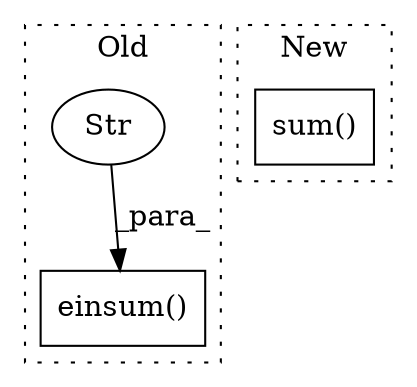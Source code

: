 digraph G {
subgraph cluster0 {
1 [label="einsum()" a="75" s="2825,2969" l="34,19" shape="box"];
3 [label="Str" a="66" s="2859" l="16" shape="ellipse"];
label = "Old";
style="dotted";
}
subgraph cluster1 {
2 [label="sum()" a="75" s="2847,2926" l="77,14" shape="box"];
label = "New";
style="dotted";
}
3 -> 1 [label="_para_"];
}